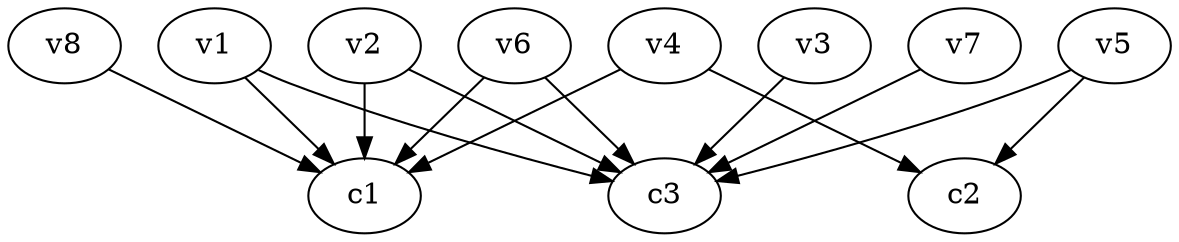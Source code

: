 strict digraph  {
c1;
c2;
c3;
v1;
v2;
v3;
v4;
v5;
v6;
v7;
v8;
v1 -> c1  [weight=1];
v1 -> c3  [weight=1];
v2 -> c1  [weight=1];
v2 -> c3  [weight=1];
v3 -> c3  [weight=1];
v4 -> c1  [weight=1];
v4 -> c2  [weight=1];
v5 -> c2  [weight=1];
v5 -> c3  [weight=1];
v6 -> c3  [weight=1];
v6 -> c1  [weight=1];
v7 -> c3  [weight=1];
v8 -> c1  [weight=1];
}
